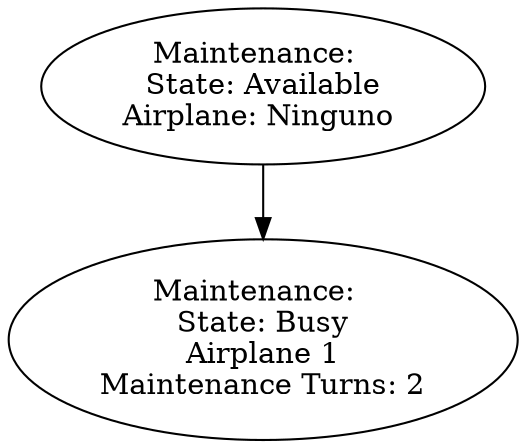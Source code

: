 digraph listasimple {
 Node1450514918[label="Maintenance:  
State: Available
Airplane: Ninguno 
"];
Node1450514918->Node1765626646;
 Node1765626646[label="Maintenance:  
State: Busy
Airplane 1
Maintenance Turns: 2
"];

}
